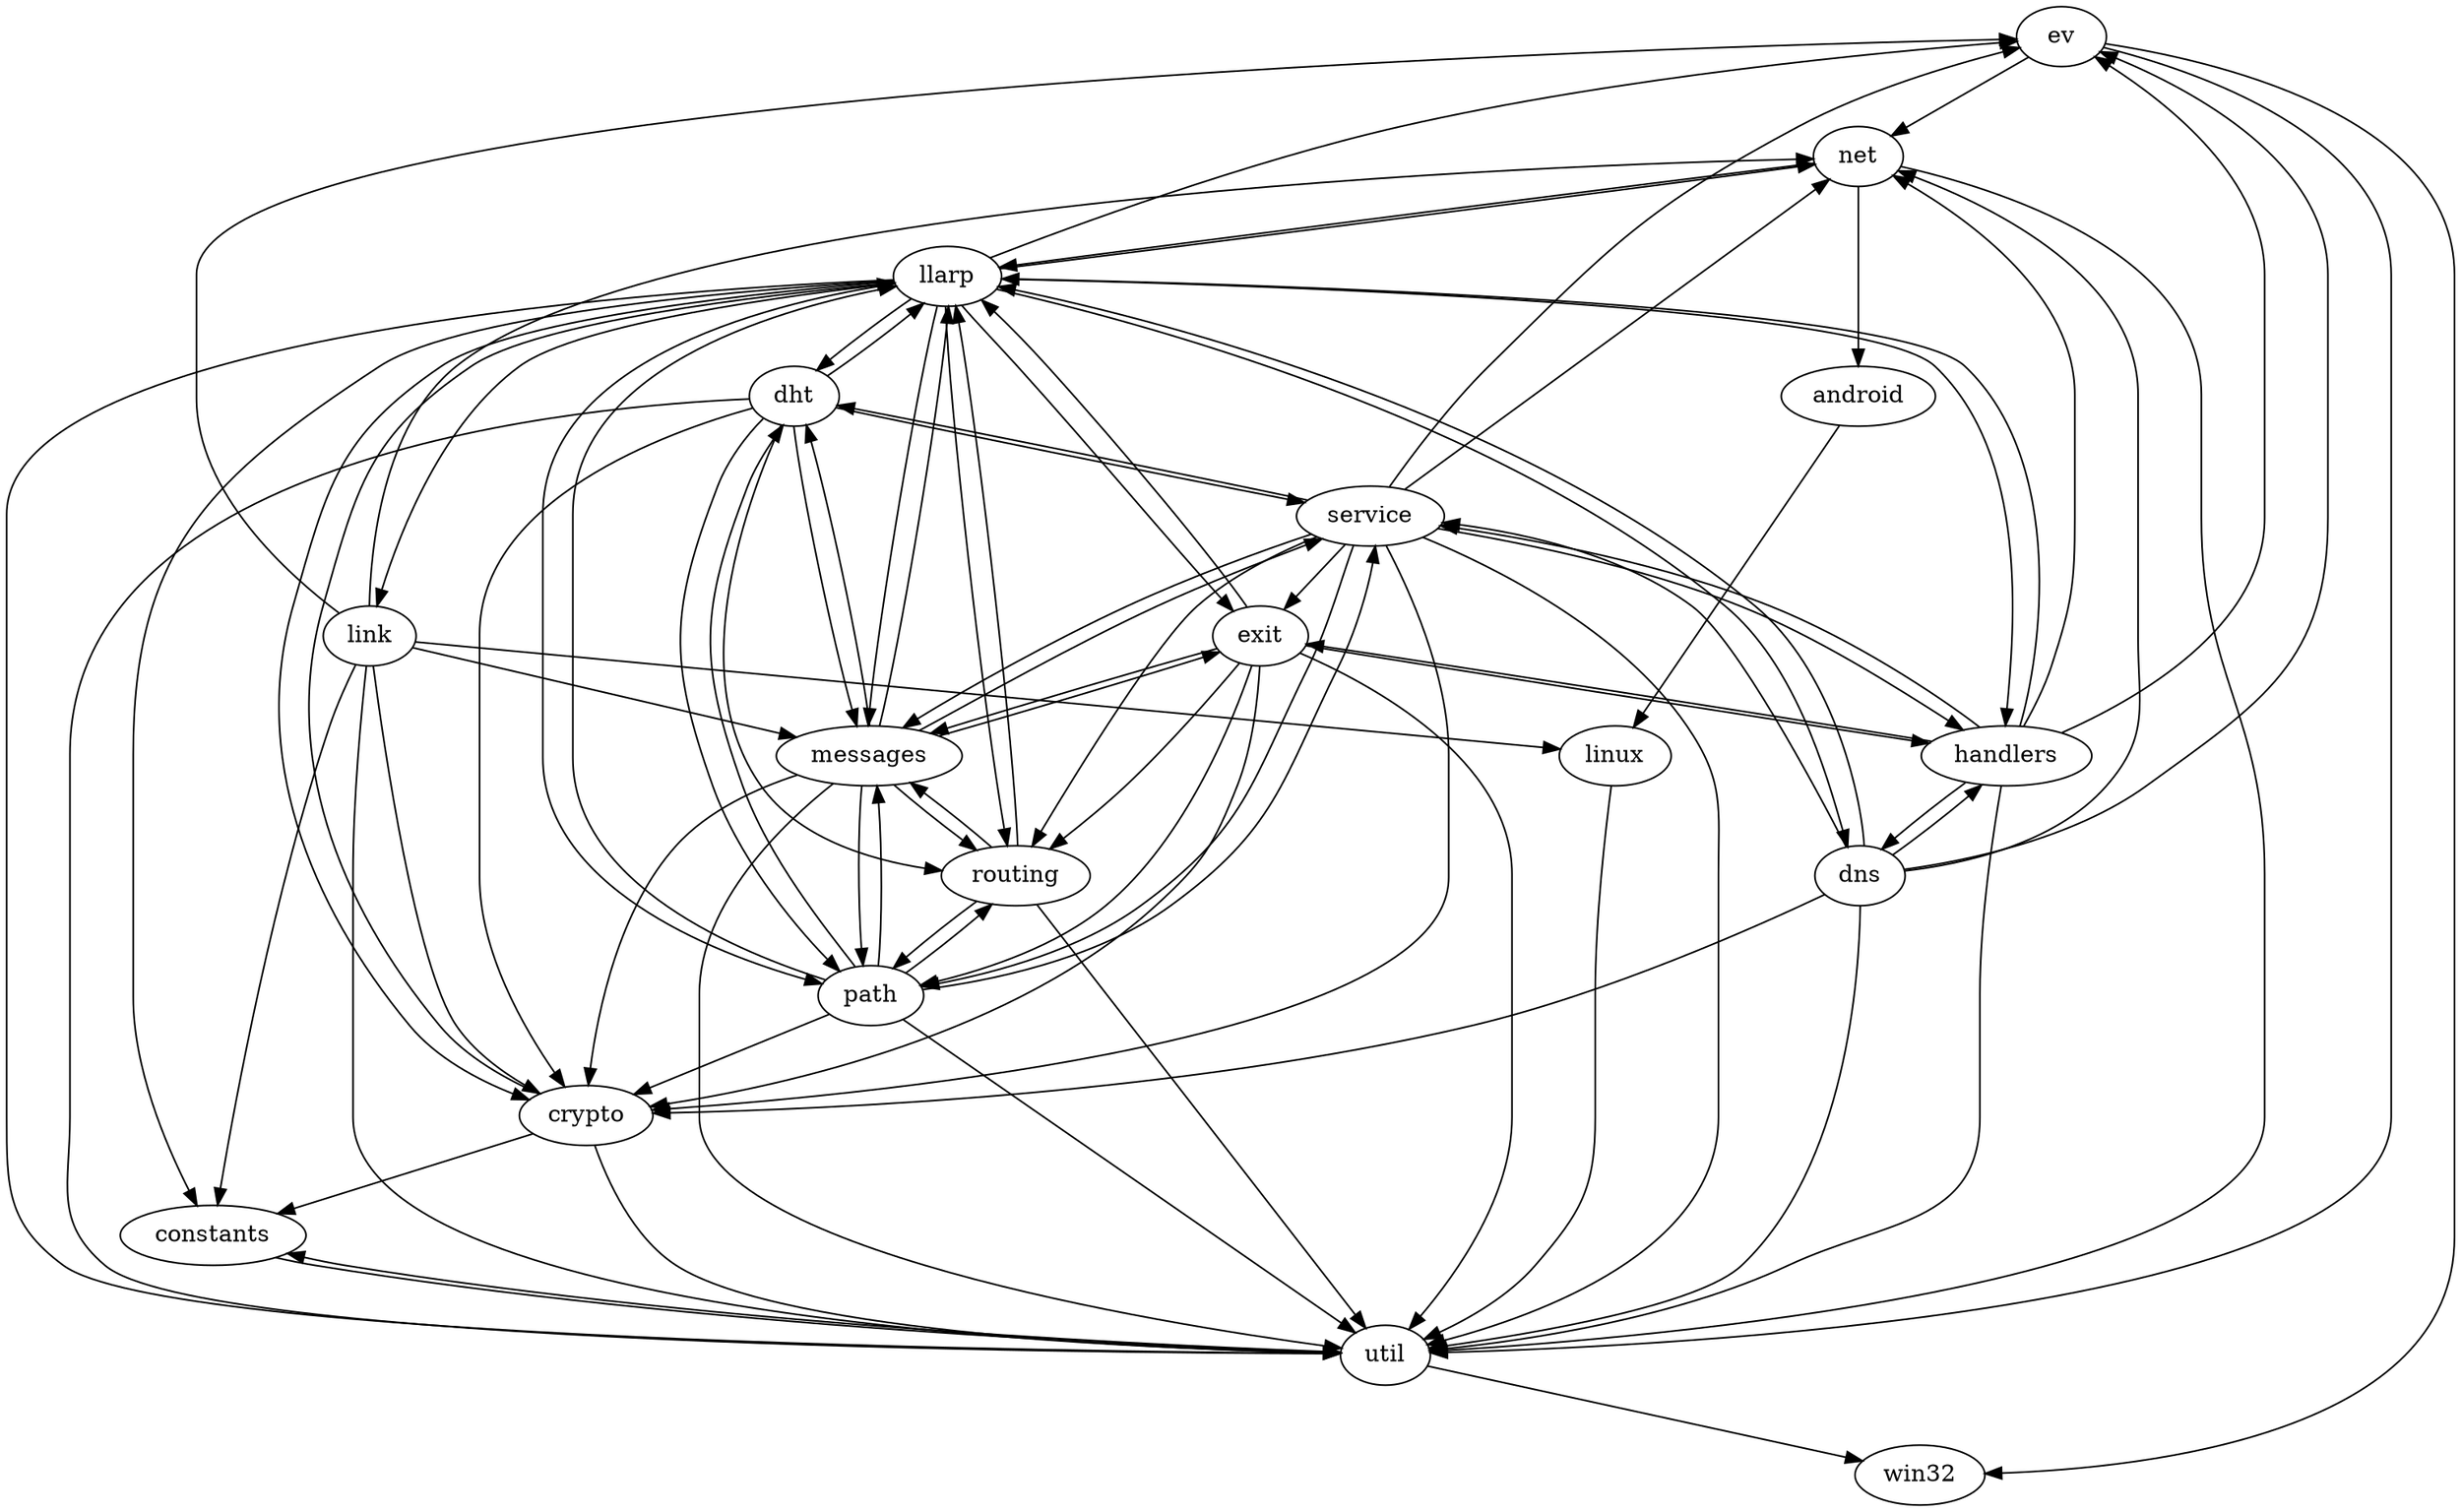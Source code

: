 digraph {
    constants -> util;

    util -> constants;
    util -> win32;

    android -> linux;

    crypto -> constants;
    crypto -> llarp;
    crypto -> util;

    dht -> crypto;
    dht -> messages;
    dht -> llarp;
    dht -> path;
    dht -> routing;
    dht -> service;
    dht -> util;

    dns -> crypto;
    dns -> ev;
    dns -> handlers;
    dns -> llarp;
    dns -> net;
    dns -> service;
    dns -> util;

    ev -> net;
    ev -> util;
    ev -> win32;

    exit -> crypto;
    exit -> handlers;
    exit -> llarp;
    exit -> messages;
    exit -> path;
    exit -> routing;
    exit -> util;

    handlers -> dns;
    handlers -> ev;
    handlers -> exit;
    handlers -> llarp;
    handlers -> net;
    handlers -> service;
    handlers -> util;

    link -> constants;
    link -> crypto;
    link -> ev;
    link -> linux;
    link -> messages;
    link -> net;
    link -> util;

    linux -> util;

    messages -> crypto;
    messages -> dht;
    messages -> exit;
    messages -> llarp;
    messages -> path;
    messages -> routing;
    messages -> service;
    messages -> util;

    net -> android;
    net -> llarp;
    net -> util;

    path -> crypto;
    path -> dht;
    path -> llarp;
    path -> messages;
    path -> routing;
    path -> service;
    path -> util;

    routing -> llarp;
    routing -> messages;
    routing -> path;
    routing -> util;

    service -> crypto;
    service -> dht;
    service -> ev;
    service -> exit;
    service -> handlers;
    service -> messages;
    service -> net;
    service -> path;
    service -> routing;
    service -> util;

    llarp -> constants;
    llarp -> crypto;
    llarp -> dht;
    llarp -> dns;
    llarp -> ev;
    llarp -> exit;
    llarp -> handlers;
    llarp -> link;
    llarp -> messages;
    llarp -> net;
    llarp -> path;
    llarp -> routing;
    llarp -> util;
}
